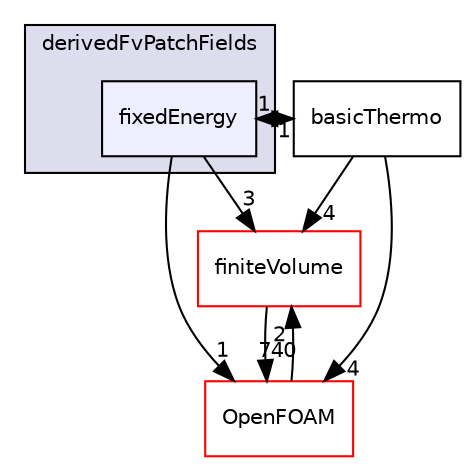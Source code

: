 digraph "src/thermophysicalModels/basic/derivedFvPatchFields/fixedEnergy" {
  bgcolor=transparent;
  compound=true
  node [ fontsize="10", fontname="Helvetica"];
  edge [ labelfontsize="10", labelfontname="Helvetica"];
  subgraph clusterdir_e16043cb9392d2fae30028e527defb61 {
    graph [ bgcolor="#ddddee", pencolor="black", label="derivedFvPatchFields" fontname="Helvetica", fontsize="10", URL="dir_e16043cb9392d2fae30028e527defb61.html"]
  dir_88fedbd5e4d5519ddad8342c2af81702 [shape=box, label="fixedEnergy", style="filled", fillcolor="#eeeeff", pencolor="black", URL="dir_88fedbd5e4d5519ddad8342c2af81702.html"];
  }
  dir_9bd15774b555cf7259a6fa18f99fe99b [shape=box label="finiteVolume" color="red" URL="dir_9bd15774b555cf7259a6fa18f99fe99b.html"];
  dir_c5473ff19b20e6ec4dfe5c310b3778a8 [shape=box label="OpenFOAM" color="red" URL="dir_c5473ff19b20e6ec4dfe5c310b3778a8.html"];
  dir_ba216299fdd5e0812ff0312bad2cf033 [shape=box label="basicThermo" URL="dir_ba216299fdd5e0812ff0312bad2cf033.html"];
  dir_9bd15774b555cf7259a6fa18f99fe99b->dir_c5473ff19b20e6ec4dfe5c310b3778a8 [headlabel="740", labeldistance=1.5 headhref="dir_000892_001950.html"];
  dir_88fedbd5e4d5519ddad8342c2af81702->dir_9bd15774b555cf7259a6fa18f99fe99b [headlabel="3", labeldistance=1.5 headhref="dir_002773_000892.html"];
  dir_88fedbd5e4d5519ddad8342c2af81702->dir_c5473ff19b20e6ec4dfe5c310b3778a8 [headlabel="1", labeldistance=1.5 headhref="dir_002773_001950.html"];
  dir_88fedbd5e4d5519ddad8342c2af81702->dir_ba216299fdd5e0812ff0312bad2cf033 [headlabel="1", labeldistance=1.5 headhref="dir_002773_002767.html"];
  dir_c5473ff19b20e6ec4dfe5c310b3778a8->dir_9bd15774b555cf7259a6fa18f99fe99b [headlabel="2", labeldistance=1.5 headhref="dir_001950_000892.html"];
  dir_ba216299fdd5e0812ff0312bad2cf033->dir_9bd15774b555cf7259a6fa18f99fe99b [headlabel="4", labeldistance=1.5 headhref="dir_002767_000892.html"];
  dir_ba216299fdd5e0812ff0312bad2cf033->dir_88fedbd5e4d5519ddad8342c2af81702 [headlabel="1", labeldistance=1.5 headhref="dir_002767_002773.html"];
  dir_ba216299fdd5e0812ff0312bad2cf033->dir_c5473ff19b20e6ec4dfe5c310b3778a8 [headlabel="4", labeldistance=1.5 headhref="dir_002767_001950.html"];
}
